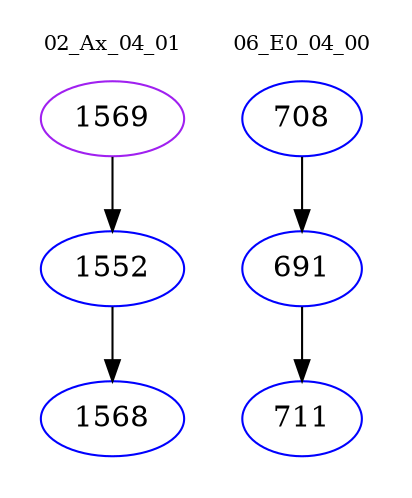 digraph{
subgraph cluster_0 {
color = white
label = "02_Ax_04_01";
fontsize=10;
T0_1569 [label="1569", color="purple"]
T0_1569 -> T0_1552 [color="black"]
T0_1552 [label="1552", color="blue"]
T0_1552 -> T0_1568 [color="black"]
T0_1568 [label="1568", color="blue"]
}
subgraph cluster_1 {
color = white
label = "06_E0_04_00";
fontsize=10;
T1_708 [label="708", color="blue"]
T1_708 -> T1_691 [color="black"]
T1_691 [label="691", color="blue"]
T1_691 -> T1_711 [color="black"]
T1_711 [label="711", color="blue"]
}
}
